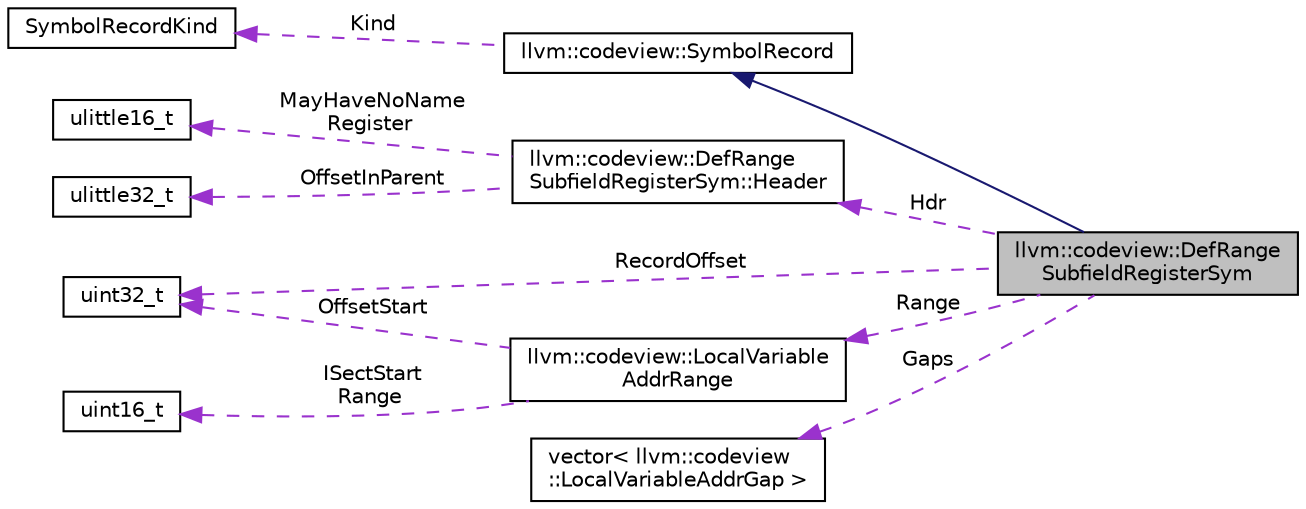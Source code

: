 digraph "llvm::codeview::DefRangeSubfieldRegisterSym"
{
 // LATEX_PDF_SIZE
  bgcolor="transparent";
  edge [fontname="Helvetica",fontsize="10",labelfontname="Helvetica",labelfontsize="10"];
  node [fontname="Helvetica",fontsize="10",shape="box"];
  rankdir="LR";
  Node1 [label="llvm::codeview::DefRange\lSubfieldRegisterSym",height=0.2,width=0.4,color="black", fillcolor="grey75", style="filled", fontcolor="black",tooltip=" "];
  Node2 -> Node1 [dir="back",color="midnightblue",fontsize="10",style="solid",fontname="Helvetica"];
  Node2 [label="llvm::codeview::SymbolRecord",height=0.2,width=0.4,color="black",URL="$classllvm_1_1codeview_1_1SymbolRecord.html",tooltip=" "];
  Node3 -> Node2 [dir="back",color="darkorchid3",fontsize="10",style="dashed",label=" Kind" ,fontname="Helvetica"];
  Node3 [label="SymbolRecordKind",height=0.2,width=0.4,color="black",tooltip=" "];
  Node4 -> Node1 [dir="back",color="darkorchid3",fontsize="10",style="dashed",label=" Hdr" ,fontname="Helvetica"];
  Node4 [label="llvm::codeview::DefRange\lSubfieldRegisterSym::Header",height=0.2,width=0.4,color="black",URL="$structllvm_1_1codeview_1_1DefRangeSubfieldRegisterSym_1_1Header.html",tooltip=" "];
  Node5 -> Node4 [dir="back",color="darkorchid3",fontsize="10",style="dashed",label=" MayHaveNoName\nRegister" ,fontname="Helvetica"];
  Node5 [label="ulittle16_t",height=0.2,width=0.4,color="black",tooltip=" "];
  Node6 -> Node4 [dir="back",color="darkorchid3",fontsize="10",style="dashed",label=" OffsetInParent" ,fontname="Helvetica"];
  Node6 [label="ulittle32_t",height=0.2,width=0.4,color="black",tooltip=" "];
  Node7 -> Node1 [dir="back",color="darkorchid3",fontsize="10",style="dashed",label=" Range" ,fontname="Helvetica"];
  Node7 [label="llvm::codeview::LocalVariable\lAddrRange",height=0.2,width=0.4,color="black",URL="$structllvm_1_1codeview_1_1LocalVariableAddrRange.html",tooltip=" "];
  Node8 -> Node7 [dir="back",color="darkorchid3",fontsize="10",style="dashed",label=" OffsetStart" ,fontname="Helvetica"];
  Node8 [label="uint32_t",height=0.2,width=0.4,color="black",URL="$classuint32__t.html",tooltip=" "];
  Node9 -> Node7 [dir="back",color="darkorchid3",fontsize="10",style="dashed",label=" ISectStart\nRange" ,fontname="Helvetica"];
  Node9 [label="uint16_t",height=0.2,width=0.4,color="black",tooltip=" "];
  Node10 -> Node1 [dir="back",color="darkorchid3",fontsize="10",style="dashed",label=" Gaps" ,fontname="Helvetica"];
  Node10 [label="vector\< llvm::codeview\l::LocalVariableAddrGap \>",height=0.2,width=0.4,color="black",tooltip=" "];
  Node8 -> Node1 [dir="back",color="darkorchid3",fontsize="10",style="dashed",label=" RecordOffset" ,fontname="Helvetica"];
}
